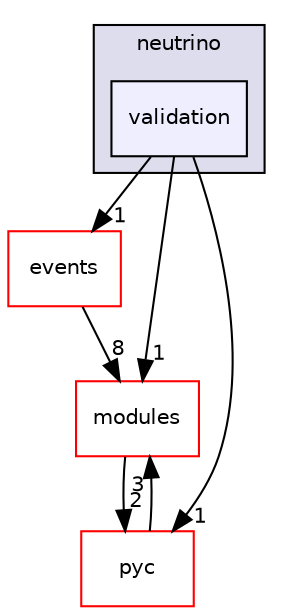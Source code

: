 digraph "validation" {
  compound=true
  node [ fontsize="10", fontname="Helvetica"];
  edge [ labelfontsize="10", labelfontname="Helvetica"];
  subgraph clusterdir_5b4b48d2912f43aadba834a37d3ff1ea {
    graph [ bgcolor="#ddddee", pencolor="black", label="neutrino" fontname="Helvetica", fontsize="10", URL="dir_5b4b48d2912f43aadba834a37d3ff1ea.html"]
  dir_ae8ab08e51e60d4efeeab56423ac5ac6 [shape=box, label="validation", style="filled", fillcolor="#eeeeff", pencolor="black", URL="dir_ae8ab08e51e60d4efeeab56423ac5ac6.html"];
  }
  dir_8c49963344259a26845032e86c0550c4 [shape=box label="events" fillcolor="white" style="filled" color="red" URL="dir_8c49963344259a26845032e86c0550c4.html"];
  dir_ec4844e93998863f4e611fcf0d12b86b [shape=box label="pyc" fillcolor="white" style="filled" color="red" URL="dir_ec4844e93998863f4e611fcf0d12b86b.html"];
  dir_ee3c23494b4011e6a628e4900ef262df [shape=box label="modules" fillcolor="white" style="filled" color="red" URL="dir_ee3c23494b4011e6a628e4900ef262df.html"];
  dir_ae8ab08e51e60d4efeeab56423ac5ac6->dir_8c49963344259a26845032e86c0550c4 [headlabel="1", labeldistance=1.5 headhref="dir_000219_000019.html"];
  dir_ae8ab08e51e60d4efeeab56423ac5ac6->dir_ec4844e93998863f4e611fcf0d12b86b [headlabel="1", labeldistance=1.5 headhref="dir_000219_000084.html"];
  dir_ae8ab08e51e60d4efeeab56423ac5ac6->dir_ee3c23494b4011e6a628e4900ef262df [headlabel="1", labeldistance=1.5 headhref="dir_000219_000074.html"];
  dir_8c49963344259a26845032e86c0550c4->dir_ee3c23494b4011e6a628e4900ef262df [headlabel="8", labeldistance=1.5 headhref="dir_000019_000074.html"];
  dir_ec4844e93998863f4e611fcf0d12b86b->dir_ee3c23494b4011e6a628e4900ef262df [headlabel="3", labeldistance=1.5 headhref="dir_000084_000074.html"];
  dir_ee3c23494b4011e6a628e4900ef262df->dir_ec4844e93998863f4e611fcf0d12b86b [headlabel="2", labeldistance=1.5 headhref="dir_000074_000084.html"];
}

